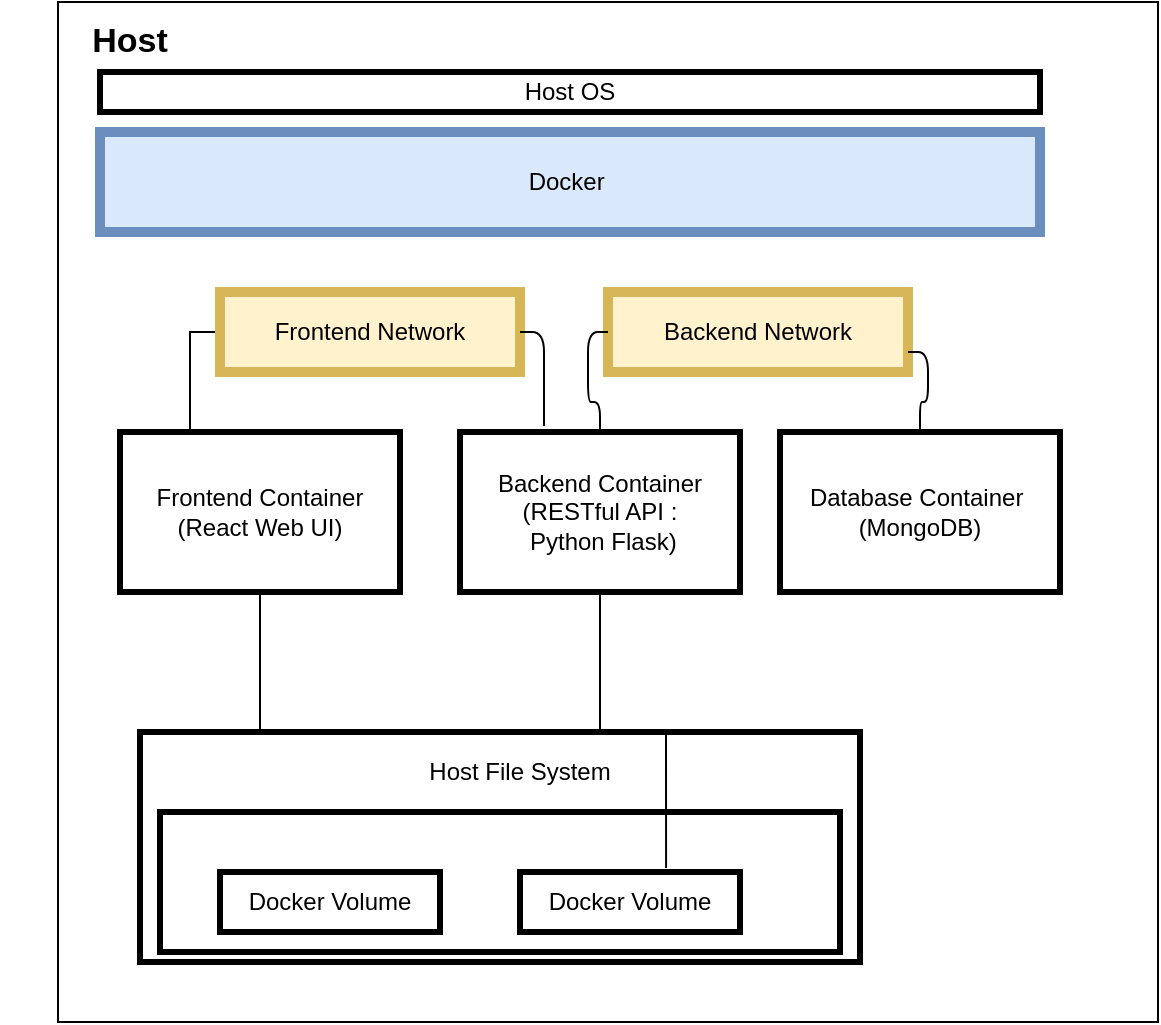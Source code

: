 <mxfile version="14.4.3" type="device"><diagram id="8M0I_vV9uuQZKOM1u5mU" name="Seite-1"><mxGraphModel dx="1106" dy="765" grid="1" gridSize="10" guides="1" tooltips="1" connect="1" arrows="1" fold="1" page="1" pageScale="1" pageWidth="827" pageHeight="1169" math="0" shadow="0"><root><mxCell id="0"/><mxCell id="1" parent="0"/><mxCell id="MtW4cgqIUGbLIFCwchZZ-1" value="" style="rounded=0;whiteSpace=wrap;html=1;" vertex="1" parent="1"><mxGeometry x="139" y="185" width="550" height="510" as="geometry"/></mxCell><mxCell id="MtW4cgqIUGbLIFCwchZZ-2" value="&lt;b&gt;&lt;font style=&quot;font-size: 17px&quot;&gt;Host&lt;/font&gt;&lt;/b&gt;" style="text;html=1;strokeColor=none;fillColor=none;align=center;verticalAlign=middle;whiteSpace=wrap;rounded=0;strokeWidth=5;" vertex="1" parent="1"><mxGeometry x="110" y="190" width="130" height="30" as="geometry"/></mxCell><mxCell id="MtW4cgqIUGbLIFCwchZZ-3" value="Docker&amp;nbsp;" style="rounded=0;whiteSpace=wrap;html=1;strokeWidth=5;fillColor=#dae8fc;strokeColor=#6c8ebf;" vertex="1" parent="1"><mxGeometry x="160" y="250" width="470" height="50" as="geometry"/></mxCell><mxCell id="MtW4cgqIUGbLIFCwchZZ-14" style="edgeStyle=orthogonalEdgeStyle;rounded=0;orthogonalLoop=1;jettySize=auto;html=1;exitX=0;exitY=0.5;exitDx=0;exitDy=0;entryX=0.25;entryY=0;entryDx=0;entryDy=0;endArrow=none;endFill=0;" edge="1" parent="1" source="MtW4cgqIUGbLIFCwchZZ-4" target="MtW4cgqIUGbLIFCwchZZ-8"><mxGeometry relative="1" as="geometry"><Array as="points"><mxPoint x="205" y="350"/></Array></mxGeometry></mxCell><mxCell id="MtW4cgqIUGbLIFCwchZZ-4" value="Frontend Network" style="rounded=0;whiteSpace=wrap;html=1;strokeWidth=5;fillColor=#fff2cc;strokeColor=#d6b656;" vertex="1" parent="1"><mxGeometry x="220" y="330" width="150" height="40" as="geometry"/></mxCell><mxCell id="MtW4cgqIUGbLIFCwchZZ-5" value="Backend Network" style="rounded=0;whiteSpace=wrap;html=1;strokeWidth=5;fillColor=#fff2cc;strokeColor=#d6b656;" vertex="1" parent="1"><mxGeometry x="414" y="330" width="150" height="40" as="geometry"/></mxCell><mxCell id="MtW4cgqIUGbLIFCwchZZ-21" style="edgeStyle=orthogonalEdgeStyle;rounded=0;orthogonalLoop=1;jettySize=auto;html=1;exitX=0.5;exitY=1;exitDx=0;exitDy=0;entryX=0.364;entryY=0;entryDx=0;entryDy=0;entryPerimeter=0;endArrow=none;endFill=0;" edge="1" parent="1" source="MtW4cgqIUGbLIFCwchZZ-8" target="MtW4cgqIUGbLIFCwchZZ-19"><mxGeometry relative="1" as="geometry"/></mxCell><mxCell id="MtW4cgqIUGbLIFCwchZZ-8" value="Frontend Container (React Web UI)" style="rounded=0;whiteSpace=wrap;html=1;strokeWidth=3;" vertex="1" parent="1"><mxGeometry x="170" y="400" width="140" height="80" as="geometry"/></mxCell><mxCell id="MtW4cgqIUGbLIFCwchZZ-9" value="Backend Container&lt;br&gt;&amp;nbsp;(RESTful API :&amp;nbsp;&lt;br&gt;&amp;nbsp;Python Flask)" style="rounded=0;whiteSpace=wrap;html=1;strokeWidth=3;" vertex="1" parent="1"><mxGeometry x="340" y="400" width="140" height="80" as="geometry"/></mxCell><mxCell id="MtW4cgqIUGbLIFCwchZZ-10" value="Database Container&amp;nbsp;&lt;br&gt;(MongoDB)" style="rounded=0;whiteSpace=wrap;html=1;strokeWidth=3;" vertex="1" parent="1"><mxGeometry x="500" y="400" width="140" height="80" as="geometry"/></mxCell><mxCell id="MtW4cgqIUGbLIFCwchZZ-11" value="" style="endArrow=none;html=1;exitX=1;exitY=0.75;exitDx=0;exitDy=0;entryX=0.5;entryY=0;entryDx=0;entryDy=0;endFill=0;edgeStyle=orthogonalEdgeStyle;" edge="1" parent="1" source="MtW4cgqIUGbLIFCwchZZ-5" target="MtW4cgqIUGbLIFCwchZZ-10"><mxGeometry width="50" height="50" relative="1" as="geometry"><mxPoint x="390" y="390" as="sourcePoint"/><mxPoint x="440" y="340" as="targetPoint"/></mxGeometry></mxCell><mxCell id="MtW4cgqIUGbLIFCwchZZ-12" value="" style="endArrow=none;html=1;entryX=0;entryY=0.5;entryDx=0;entryDy=0;exitX=0.5;exitY=0;exitDx=0;exitDy=0;edgeStyle=orthogonalEdgeStyle;" edge="1" parent="1" source="MtW4cgqIUGbLIFCwchZZ-9" target="MtW4cgqIUGbLIFCwchZZ-5"><mxGeometry width="50" height="50" relative="1" as="geometry"><mxPoint x="160" y="410" as="sourcePoint"/><mxPoint x="210" y="360" as="targetPoint"/></mxGeometry></mxCell><mxCell id="MtW4cgqIUGbLIFCwchZZ-13" value="" style="endArrow=none;html=1;entryX=1;entryY=0.5;entryDx=0;entryDy=0;exitX=0.3;exitY=-0.037;exitDx=0;exitDy=0;exitPerimeter=0;edgeStyle=orthogonalEdgeStyle;" edge="1" parent="1" source="MtW4cgqIUGbLIFCwchZZ-9" target="MtW4cgqIUGbLIFCwchZZ-4"><mxGeometry width="50" height="50" relative="1" as="geometry"><mxPoint x="360" y="400" as="sourcePoint"/><mxPoint x="410" y="350" as="targetPoint"/></mxGeometry></mxCell><mxCell id="MtW4cgqIUGbLIFCwchZZ-15" value="" style="rounded=0;whiteSpace=wrap;html=1;strokeWidth=3;" vertex="1" parent="1"><mxGeometry x="180" y="550" width="360" height="115" as="geometry"/></mxCell><mxCell id="MtW4cgqIUGbLIFCwchZZ-16" value="" style="rounded=0;whiteSpace=wrap;html=1;strokeWidth=3;" vertex="1" parent="1"><mxGeometry x="190" y="590" width="340" height="70" as="geometry"/></mxCell><mxCell id="MtW4cgqIUGbLIFCwchZZ-17" value="Host OS" style="rounded=0;whiteSpace=wrap;html=1;strokeWidth=3;" vertex="1" parent="1"><mxGeometry x="160" y="220" width="470" height="20" as="geometry"/></mxCell><mxCell id="MtW4cgqIUGbLIFCwchZZ-18" value="Host File System" style="text;html=1;strokeColor=none;fillColor=none;align=center;verticalAlign=middle;whiteSpace=wrap;rounded=0;" vertex="1" parent="1"><mxGeometry x="310" y="560" width="120" height="20" as="geometry"/></mxCell><mxCell id="MtW4cgqIUGbLIFCwchZZ-19" value="Docker Volume" style="rounded=0;whiteSpace=wrap;html=1;strokeWidth=3;" vertex="1" parent="1"><mxGeometry x="220" y="620" width="110" height="30" as="geometry"/></mxCell><mxCell id="MtW4cgqIUGbLIFCwchZZ-20" value="Docker Volume" style="rounded=0;whiteSpace=wrap;html=1;strokeWidth=3;" vertex="1" parent="1"><mxGeometry x="370" y="620" width="110" height="30" as="geometry"/></mxCell><mxCell id="MtW4cgqIUGbLIFCwchZZ-22" style="edgeStyle=orthogonalEdgeStyle;rounded=0;orthogonalLoop=1;jettySize=auto;html=1;exitX=0.5;exitY=1;exitDx=0;exitDy=0;entryX=0.664;entryY=-0.067;entryDx=0;entryDy=0;entryPerimeter=0;endArrow=none;endFill=0;" edge="1" parent="1" source="MtW4cgqIUGbLIFCwchZZ-9" target="MtW4cgqIUGbLIFCwchZZ-20"><mxGeometry relative="1" as="geometry"/></mxCell></root></mxGraphModel></diagram></mxfile>